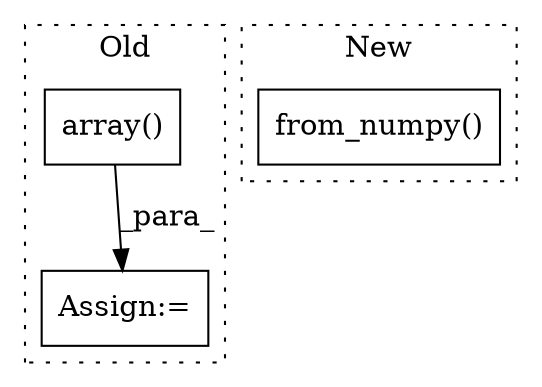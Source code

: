 digraph G {
subgraph cluster0 {
1 [label="array()" a="75" s="10645,10672" l="9,1" shape="box"];
3 [label="Assign:=" a="68" s="10642" l="3" shape="box"];
label = "Old";
style="dotted";
}
subgraph cluster1 {
2 [label="from_numpy()" a="75" s="11007,11029" l="17,1" shape="box"];
label = "New";
style="dotted";
}
1 -> 3 [label="_para_"];
}